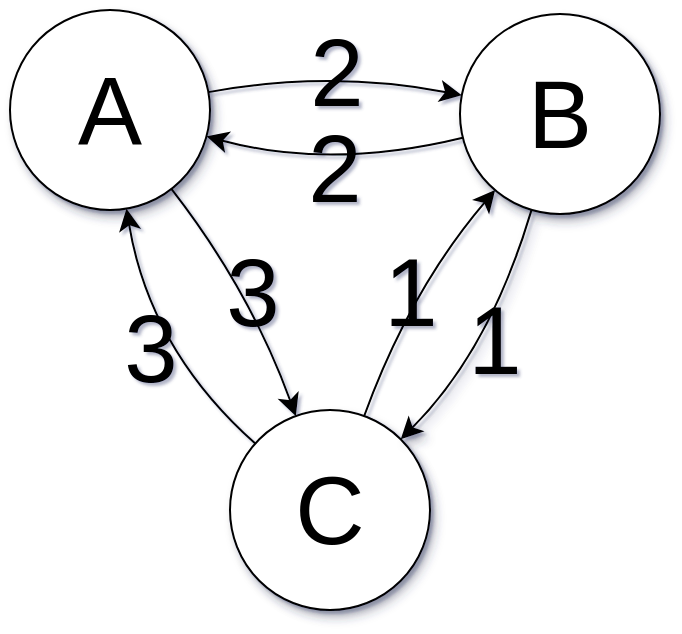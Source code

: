 <mxfile version="22.1.21" type="github">
  <diagram name="페이지-1" id="e2dnb9RbU7cHZ2Tvxpx3">
    <mxGraphModel dx="472" dy="1767" grid="1" gridSize="10" guides="1" tooltips="1" connect="1" arrows="1" fold="1" page="1" pageScale="1" pageWidth="1169" pageHeight="827" background="none" math="1" shadow="1">
      <root>
        <mxCell id="0" />
        <mxCell id="1" parent="0" />
        <mxCell id="RmN-pXjXn13laRJ7N7Ob-9" value="3" style="edgeStyle=none;curved=1;rounded=0;orthogonalLoop=1;jettySize=auto;html=1;fontSize=48;startSize=8;endSize=8;labelBackgroundColor=none;" edge="1" parent="1" source="RmN-pXjXn13laRJ7N7Ob-1" target="RmN-pXjXn13laRJ7N7Ob-5">
          <mxGeometry relative="1" as="geometry">
            <Array as="points">
              <mxPoint x="150" y="-660" />
            </Array>
          </mxGeometry>
        </mxCell>
        <mxCell id="RmN-pXjXn13laRJ7N7Ob-12" value="2" style="edgeStyle=none;curved=1;rounded=0;orthogonalLoop=1;jettySize=auto;html=1;fontSize=48;startSize=8;endSize=8;labelBackgroundColor=none;" edge="1" parent="1" source="RmN-pXjXn13laRJ7N7Ob-1" target="RmN-pXjXn13laRJ7N7Ob-2">
          <mxGeometry relative="1" as="geometry">
            <Array as="points">
              <mxPoint x="190" y="-770" />
            </Array>
          </mxGeometry>
        </mxCell>
        <mxCell id="RmN-pXjXn13laRJ7N7Ob-1" value="A" style="ellipse;whiteSpace=wrap;html=1;fontSize=48;labelBackgroundColor=none;shadow=1;" vertex="1" parent="1">
          <mxGeometry x="30" y="-800" width="100" height="100" as="geometry" />
        </mxCell>
        <mxCell id="RmN-pXjXn13laRJ7N7Ob-13" value="2" style="edgeStyle=none;curved=1;rounded=0;orthogonalLoop=1;jettySize=auto;html=1;fontSize=48;startSize=8;endSize=8;labelBackgroundColor=none;" edge="1" parent="1" source="RmN-pXjXn13laRJ7N7Ob-2" target="RmN-pXjXn13laRJ7N7Ob-1">
          <mxGeometry relative="1" as="geometry">
            <Array as="points">
              <mxPoint x="190" y="-720" />
            </Array>
          </mxGeometry>
        </mxCell>
        <mxCell id="RmN-pXjXn13laRJ7N7Ob-2" value="B" style="ellipse;whiteSpace=wrap;html=1;fontSize=48;labelBackgroundColor=none;shadow=1;" vertex="1" parent="1">
          <mxGeometry x="255" y="-798" width="100" height="100" as="geometry" />
        </mxCell>
        <mxCell id="RmN-pXjXn13laRJ7N7Ob-10" value="3" style="edgeStyle=none;curved=1;rounded=0;orthogonalLoop=1;jettySize=auto;html=1;fontSize=48;startSize=8;endSize=8;labelBackgroundColor=none;" edge="1" parent="1" source="RmN-pXjXn13laRJ7N7Ob-5" target="RmN-pXjXn13laRJ7N7Ob-1">
          <mxGeometry relative="1" as="geometry">
            <Array as="points">
              <mxPoint x="100" y="-630" />
            </Array>
          </mxGeometry>
        </mxCell>
        <mxCell id="RmN-pXjXn13laRJ7N7Ob-11" value="1" style="edgeStyle=none;curved=1;rounded=0;orthogonalLoop=1;jettySize=auto;html=1;fontSize=48;startSize=8;endSize=8;labelBackgroundColor=none;" edge="1" parent="1" source="RmN-pXjXn13laRJ7N7Ob-5" target="RmN-pXjXn13laRJ7N7Ob-2">
          <mxGeometry relative="1" as="geometry">
            <Array as="points">
              <mxPoint x="230" y="-660" />
            </Array>
          </mxGeometry>
        </mxCell>
        <mxCell id="RmN-pXjXn13laRJ7N7Ob-5" value="C" style="ellipse;whiteSpace=wrap;html=1;fontSize=48;labelBackgroundColor=none;shadow=1;" vertex="1" parent="1">
          <mxGeometry x="140" y="-600" width="100" height="100" as="geometry" />
        </mxCell>
        <mxCell id="RmN-pXjXn13laRJ7N7Ob-6" value="1" style="edgeStyle=none;curved=1;rounded=0;orthogonalLoop=1;jettySize=auto;html=1;fontSize=48;startSize=8;endSize=8;labelBackgroundColor=none;shadow=1;" edge="1" parent="1" source="RmN-pXjXn13laRJ7N7Ob-2" target="RmN-pXjXn13laRJ7N7Ob-5">
          <mxGeometry x="-0.008" relative="1" as="geometry">
            <mxPoint x="120" y="-640" as="sourcePoint" />
            <mxPoint x="245" y="-639" as="targetPoint" />
            <Array as="points">
              <mxPoint x="270" y="-630" />
            </Array>
            <mxPoint as="offset" />
          </mxGeometry>
        </mxCell>
      </root>
    </mxGraphModel>
  </diagram>
</mxfile>
